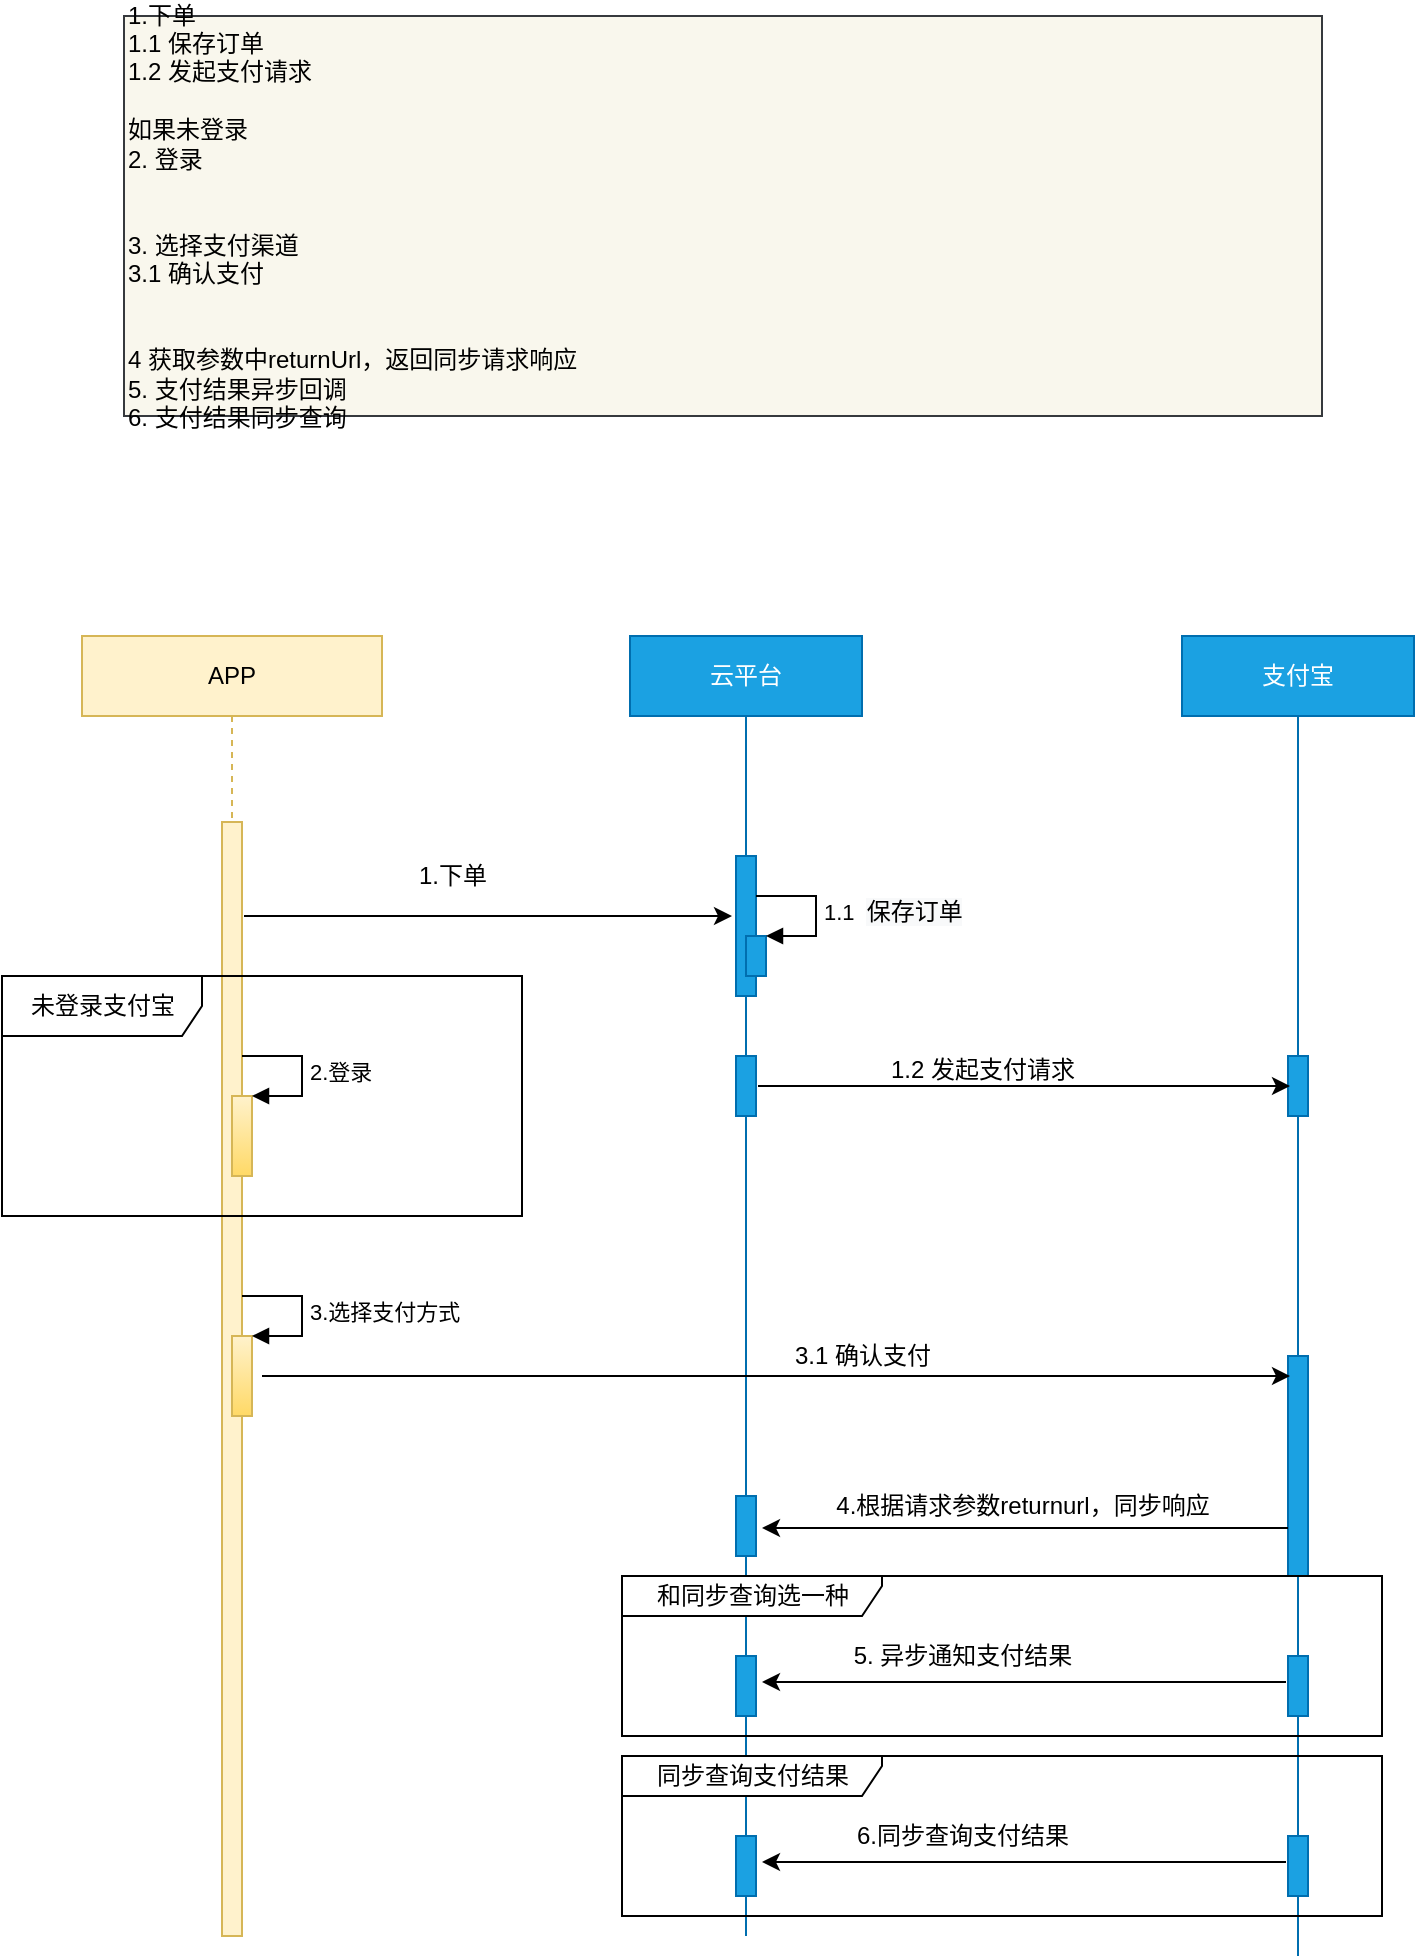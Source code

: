 <mxfile version="15.2.7" type="device"><diagram id="3BnPilf3AzwwfxOArol8" name="第 1 页"><mxGraphModel dx="1422" dy="1991" grid="1" gridSize="10" guides="1" tooltips="1" connect="1" arrows="1" fold="1" page="1" pageScale="1" pageWidth="827" pageHeight="1169" math="0" shadow="0"><root><mxCell id="0"/><mxCell id="1" parent="0"/><mxCell id="4z9mx0xfEjyQohGvlxaR-1" value="APP" style="shape=umlLifeline;perimeter=lifelinePerimeter;whiteSpace=wrap;html=1;container=1;collapsible=0;recursiveResize=0;outlineConnect=0;fillColor=#fff2cc;strokeColor=#d6b656;" parent="1" vertex="1"><mxGeometry x="90" y="140" width="150" height="650" as="geometry"/></mxCell><mxCell id="4z9mx0xfEjyQohGvlxaR-11" value="" style="html=1;points=[];perimeter=orthogonalPerimeter;fillColor=#fff2cc;strokeColor=#d6b656;" parent="4z9mx0xfEjyQohGvlxaR-1" vertex="1"><mxGeometry x="70" y="93" width="10" height="557" as="geometry"/></mxCell><mxCell id="4z9mx0xfEjyQohGvlxaR-34" value="" style="html=1;points=[];perimeter=orthogonalPerimeter;gradientColor=#ffd966;fillColor=#fff2cc;strokeColor=#d6b656;" parent="4z9mx0xfEjyQohGvlxaR-1" vertex="1"><mxGeometry x="75" y="230" width="10" height="40" as="geometry"/></mxCell><mxCell id="4z9mx0xfEjyQohGvlxaR-35" value="2.登录" style="edgeStyle=orthogonalEdgeStyle;html=1;align=left;spacingLeft=2;endArrow=block;rounded=0;entryX=1;entryY=0;" parent="4z9mx0xfEjyQohGvlxaR-1" target="4z9mx0xfEjyQohGvlxaR-34" edge="1"><mxGeometry relative="1" as="geometry"><mxPoint x="80" y="210" as="sourcePoint"/><Array as="points"><mxPoint x="110" y="210"/></Array></mxGeometry></mxCell><mxCell id="4z9mx0xfEjyQohGvlxaR-38" value="" style="html=1;points=[];perimeter=orthogonalPerimeter;gradientColor=#ffd966;fillColor=#fff2cc;strokeColor=#d6b656;" parent="4z9mx0xfEjyQohGvlxaR-1" vertex="1"><mxGeometry x="75" y="350" width="10" height="40" as="geometry"/></mxCell><mxCell id="4z9mx0xfEjyQohGvlxaR-39" value="3.选择支付方式" style="edgeStyle=orthogonalEdgeStyle;html=1;align=left;spacingLeft=2;endArrow=block;rounded=0;entryX=1;entryY=0;" parent="4z9mx0xfEjyQohGvlxaR-1" target="4z9mx0xfEjyQohGvlxaR-38" edge="1"><mxGeometry relative="1" as="geometry"><mxPoint x="80" y="330" as="sourcePoint"/><Array as="points"><mxPoint x="110" y="330"/></Array></mxGeometry></mxCell><mxCell id="4z9mx0xfEjyQohGvlxaR-2" value="云平台" style="shape=umlLifeline;perimeter=lifelinePerimeter;whiteSpace=wrap;html=1;container=1;collapsible=0;recursiveResize=0;outlineConnect=0;lifelineDashed=0;fillColor=#1ba1e2;strokeColor=#006EAF;fontColor=#ffffff;" parent="1" vertex="1"><mxGeometry x="364" y="140" width="116" height="650" as="geometry"/></mxCell><mxCell id="4z9mx0xfEjyQohGvlxaR-12" value="" style="html=1;points=[];perimeter=orthogonalPerimeter;fillColor=#1ba1e2;strokeColor=#006EAF;fontColor=#ffffff;" parent="4z9mx0xfEjyQohGvlxaR-2" vertex="1"><mxGeometry x="53" y="110" width="10" height="70" as="geometry"/></mxCell><mxCell id="4z9mx0xfEjyQohGvlxaR-17" value="" style="html=1;points=[];perimeter=orthogonalPerimeter;fillColor=#1ba1e2;strokeColor=#006EAF;fontColor=#ffffff;" parent="4z9mx0xfEjyQohGvlxaR-2" vertex="1"><mxGeometry x="58" y="150" width="10" height="20" as="geometry"/></mxCell><mxCell id="4z9mx0xfEjyQohGvlxaR-18" value="1.1&amp;nbsp;&amp;nbsp;&lt;span style=&quot;font-size: 12px ; background-color: rgb(248 , 249 , 250)&quot;&gt;保存订单&lt;/span&gt;" style="edgeStyle=orthogonalEdgeStyle;html=1;align=left;spacingLeft=2;endArrow=block;rounded=0;entryX=1;entryY=0;" parent="4z9mx0xfEjyQohGvlxaR-2" target="4z9mx0xfEjyQohGvlxaR-17" edge="1"><mxGeometry relative="1" as="geometry"><mxPoint x="63" y="130" as="sourcePoint"/><Array as="points"><mxPoint x="93" y="130"/></Array></mxGeometry></mxCell><mxCell id="4z9mx0xfEjyQohGvlxaR-19" value="" style="html=1;points=[];perimeter=orthogonalPerimeter;fillColor=#1ba1e2;strokeColor=#006EAF;fontColor=#ffffff;" parent="4z9mx0xfEjyQohGvlxaR-2" vertex="1"><mxGeometry x="53" y="210" width="10" height="30" as="geometry"/></mxCell><mxCell id="-jbHEexWmYyeCtYJIwqy-1" value="" style="html=1;points=[];perimeter=orthogonalPerimeter;fillColor=#1ba1e2;strokeColor=#006EAF;fontColor=#ffffff;" vertex="1" parent="4z9mx0xfEjyQohGvlxaR-2"><mxGeometry x="53" y="430" width="10" height="30" as="geometry"/></mxCell><mxCell id="4z9mx0xfEjyQohGvlxaR-10" value="支付宝" style="shape=umlLifeline;perimeter=lifelinePerimeter;whiteSpace=wrap;html=1;container=1;collapsible=0;recursiveResize=0;outlineConnect=0;lifelineDashed=0;fillColor=#1ba1e2;strokeColor=#006EAF;fontColor=#ffffff;" parent="1" vertex="1"><mxGeometry x="640" y="140" width="116" height="660" as="geometry"/></mxCell><mxCell id="4z9mx0xfEjyQohGvlxaR-20" value="" style="html=1;points=[];perimeter=orthogonalPerimeter;fillColor=#1ba1e2;strokeColor=#006EAF;fontColor=#ffffff;" parent="4z9mx0xfEjyQohGvlxaR-10" vertex="1"><mxGeometry x="53" y="210" width="10" height="30" as="geometry"/></mxCell><mxCell id="4z9mx0xfEjyQohGvlxaR-28" value="" style="html=1;points=[];perimeter=orthogonalPerimeter;fillColor=#1ba1e2;strokeColor=#006EAF;fontColor=#ffffff;" parent="4z9mx0xfEjyQohGvlxaR-10" vertex="1"><mxGeometry x="53" y="360" width="10" height="110" as="geometry"/></mxCell><mxCell id="-jbHEexWmYyeCtYJIwqy-6" value="" style="html=1;points=[];perimeter=orthogonalPerimeter;fillColor=#1ba1e2;strokeColor=#006EAF;fontColor=#ffffff;" vertex="1" parent="4z9mx0xfEjyQohGvlxaR-10"><mxGeometry x="53" y="510" width="10" height="30" as="geometry"/></mxCell><mxCell id="-jbHEexWmYyeCtYJIwqy-14" value="和同步查询选一种" style="shape=umlFrame;tabPosition=left;html=1;boundedLbl=1;labelInHeader=1;width=130;height=20;" vertex="1" parent="4z9mx0xfEjyQohGvlxaR-10"><mxGeometry x="-280" y="470" width="380" height="80" as="geometry"/></mxCell><mxCell id="4z9mx0xfEjyQohGvlxaR-13" value="" style="endArrow=classic;html=1;" parent="1" edge="1"><mxGeometry width="50" height="50" relative="1" as="geometry"><mxPoint x="171" y="280" as="sourcePoint"/><mxPoint x="415" y="280" as="targetPoint"/></mxGeometry></mxCell><mxCell id="4z9mx0xfEjyQohGvlxaR-15" value="1.下单" style="text;html=1;align=center;verticalAlign=middle;resizable=0;points=[];autosize=1;strokeColor=none;fillColor=none;" parent="1" vertex="1"><mxGeometry x="250" y="250" width="50" height="20" as="geometry"/></mxCell><mxCell id="4z9mx0xfEjyQohGvlxaR-16" value="1.下单&lt;br&gt;1.1 保存订单&lt;br&gt;1.2 发起支付请求&lt;br&gt;&lt;br&gt;如果未登录&lt;br&gt;2. 登录&lt;br&gt;&lt;br&gt;&lt;br&gt;3. 选择支付渠道&lt;br&gt;3.1 确认支付&lt;br&gt;&lt;br&gt;&lt;br&gt;4 获取参数中returnUrl，返回同步请求响应&lt;br&gt;5. 支付结果异步回调&lt;br&gt;6. 支付结果同步查询&lt;br&gt;&lt;div&gt;&lt;/div&gt;" style="whiteSpace=wrap;html=1;fillColor=#f9f7ed;strokeColor=#36393d;align=left;" parent="1" vertex="1"><mxGeometry x="111" y="-170" width="599" height="200" as="geometry"/></mxCell><mxCell id="4z9mx0xfEjyQohGvlxaR-23" value="" style="endArrow=classic;html=1;entryX=0.2;entryY=0.5;entryDx=0;entryDy=0;entryPerimeter=0;" parent="1" edge="1"><mxGeometry width="50" height="50" relative="1" as="geometry"><mxPoint x="428" y="365" as="sourcePoint"/><mxPoint x="694" y="365" as="targetPoint"/></mxGeometry></mxCell><mxCell id="4z9mx0xfEjyQohGvlxaR-24" value="&lt;span style=&quot;text-align: left&quot;&gt;1.2 发起支付请求&lt;/span&gt;" style="text;html=1;align=center;verticalAlign=middle;resizable=0;points=[];autosize=1;strokeColor=none;fillColor=none;" parent="1" vertex="1"><mxGeometry x="485" y="347" width="110" height="20" as="geometry"/></mxCell><mxCell id="4z9mx0xfEjyQohGvlxaR-40" value="" style="endArrow=classic;html=1;" parent="1" edge="1"><mxGeometry width="50" height="50" relative="1" as="geometry"><mxPoint x="180" y="510" as="sourcePoint"/><mxPoint x="694" y="510" as="targetPoint"/></mxGeometry></mxCell><mxCell id="4z9mx0xfEjyQohGvlxaR-36" value="未登录支付宝" style="shape=umlFrame;tabPosition=left;html=1;boundedLbl=1;labelInHeader=1;width=100;height=30;" parent="1" vertex="1"><mxGeometry x="50" y="310" width="260" height="120" as="geometry"/></mxCell><mxCell id="4z9mx0xfEjyQohGvlxaR-42" value="3.1 确认支付" style="text;html=1;align=center;verticalAlign=middle;resizable=0;points=[];autosize=1;strokeColor=none;fillColor=none;" parent="1" vertex="1"><mxGeometry x="440" y="490" width="80" height="20" as="geometry"/></mxCell><mxCell id="-jbHEexWmYyeCtYJIwqy-3" value="" style="endArrow=classic;html=1;exitX=0;exitY=0.782;exitDx=0;exitDy=0;exitPerimeter=0;" edge="1" parent="1" source="4z9mx0xfEjyQohGvlxaR-28"><mxGeometry width="50" height="50" relative="1" as="geometry"><mxPoint x="470" y="620" as="sourcePoint"/><mxPoint x="430" y="586" as="targetPoint"/><Array as="points"/></mxGeometry></mxCell><mxCell id="-jbHEexWmYyeCtYJIwqy-4" value="4.根据请求参数returnurl，同步响应" style="text;html=1;align=center;verticalAlign=middle;resizable=0;points=[];autosize=1;strokeColor=none;fillColor=none;" vertex="1" parent="1"><mxGeometry x="460" y="565" width="200" height="20" as="geometry"/></mxCell><mxCell id="-jbHEexWmYyeCtYJIwqy-7" value="" style="endArrow=classic;html=1;startArrow=none;" edge="1" parent="1" source="-jbHEexWmYyeCtYJIwqy-5" target="4z9mx0xfEjyQohGvlxaR-2"><mxGeometry width="50" height="50" relative="1" as="geometry"><mxPoint x="450" y="750" as="sourcePoint"/><mxPoint x="630" y="750" as="targetPoint"/></mxGeometry></mxCell><mxCell id="-jbHEexWmYyeCtYJIwqy-5" value="" style="html=1;points=[];perimeter=orthogonalPerimeter;fillColor=#1ba1e2;strokeColor=#006EAF;fontColor=#ffffff;" vertex="1" parent="1"><mxGeometry x="417" y="650" width="10" height="30" as="geometry"/></mxCell><mxCell id="-jbHEexWmYyeCtYJIwqy-10" value="" style="endArrow=classic;html=1;exitX=-0.1;exitY=0.433;exitDx=0;exitDy=0;exitPerimeter=0;entryX=1.3;entryY=0.433;entryDx=0;entryDy=0;entryPerimeter=0;" edge="1" parent="1" source="-jbHEexWmYyeCtYJIwqy-6" target="-jbHEexWmYyeCtYJIwqy-5"><mxGeometry width="50" height="50" relative="1" as="geometry"><mxPoint x="450" y="740" as="sourcePoint"/><mxPoint x="630" y="740" as="targetPoint"/></mxGeometry></mxCell><mxCell id="-jbHEexWmYyeCtYJIwqy-11" value="5. 异步通知支付结果" style="text;html=1;align=center;verticalAlign=middle;resizable=0;points=[];autosize=1;strokeColor=none;fillColor=none;" vertex="1" parent="1"><mxGeometry x="470" y="640" width="120" height="20" as="geometry"/></mxCell><mxCell id="-jbHEexWmYyeCtYJIwqy-15" value="" style="html=1;points=[];perimeter=orthogonalPerimeter;fillColor=#1ba1e2;strokeColor=#006EAF;fontColor=#ffffff;" vertex="1" parent="1"><mxGeometry x="693" y="740" width="10" height="30" as="geometry"/></mxCell><mxCell id="-jbHEexWmYyeCtYJIwqy-16" value="同步查询支付结果" style="shape=umlFrame;tabPosition=left;html=1;boundedLbl=1;labelInHeader=1;width=130;height=20;" vertex="1" parent="1"><mxGeometry x="360" y="700" width="380" height="80" as="geometry"/></mxCell><mxCell id="-jbHEexWmYyeCtYJIwqy-17" value="" style="endArrow=classic;html=1;startArrow=none;" edge="1" parent="1" source="-jbHEexWmYyeCtYJIwqy-18"><mxGeometry width="50" height="50" relative="1" as="geometry"><mxPoint x="450" y="840" as="sourcePoint"/><mxPoint x="421.5" y="755" as="targetPoint"/></mxGeometry></mxCell><mxCell id="-jbHEexWmYyeCtYJIwqy-18" value="" style="html=1;points=[];perimeter=orthogonalPerimeter;fillColor=#1ba1e2;strokeColor=#006EAF;fontColor=#ffffff;" vertex="1" parent="1"><mxGeometry x="417" y="740" width="10" height="30" as="geometry"/></mxCell><mxCell id="-jbHEexWmYyeCtYJIwqy-19" value="" style="endArrow=classic;html=1;exitX=-0.1;exitY=0.433;exitDx=0;exitDy=0;exitPerimeter=0;entryX=1.3;entryY=0.433;entryDx=0;entryDy=0;entryPerimeter=0;" edge="1" parent="1" source="-jbHEexWmYyeCtYJIwqy-15" target="-jbHEexWmYyeCtYJIwqy-18"><mxGeometry width="50" height="50" relative="1" as="geometry"><mxPoint x="450" y="830" as="sourcePoint"/><mxPoint x="630" y="830" as="targetPoint"/></mxGeometry></mxCell><mxCell id="-jbHEexWmYyeCtYJIwqy-20" value="6.同步查询支付结果" style="text;html=1;align=center;verticalAlign=middle;resizable=0;points=[];autosize=1;strokeColor=none;fillColor=none;" vertex="1" parent="1"><mxGeometry x="470" y="730" width="120" height="20" as="geometry"/></mxCell></root></mxGraphModel></diagram></mxfile>